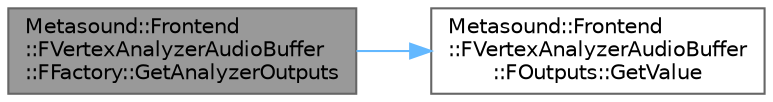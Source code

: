 digraph "Metasound::Frontend::FVertexAnalyzerAudioBuffer::FFactory::GetAnalyzerOutputs"
{
 // INTERACTIVE_SVG=YES
 // LATEX_PDF_SIZE
  bgcolor="transparent";
  edge [fontname=Helvetica,fontsize=10,labelfontname=Helvetica,labelfontsize=10];
  node [fontname=Helvetica,fontsize=10,shape=box,height=0.2,width=0.4];
  rankdir="LR";
  Node1 [id="Node000001",label="Metasound::Frontend\l::FVertexAnalyzerAudioBuffer\l::FFactory::GetAnalyzerOutputs",height=0.2,width=0.4,color="gray40", fillcolor="grey60", style="filled", fontcolor="black",tooltip=" "];
  Node1 -> Node2 [id="edge1_Node000001_Node000002",color="steelblue1",style="solid",tooltip=" "];
  Node2 [id="Node000002",label="Metasound::Frontend\l::FVertexAnalyzerAudioBuffer\l::FOutputs::GetValue",height=0.2,width=0.4,color="grey40", fillcolor="white", style="filled",URL="$d5/d4c/structMetasound_1_1Frontend_1_1FVertexAnalyzerAudioBuffer_1_1FOutputs.html#a5707a6d6a181f94f22c2a8f91731e6f4",tooltip=" "];
}
